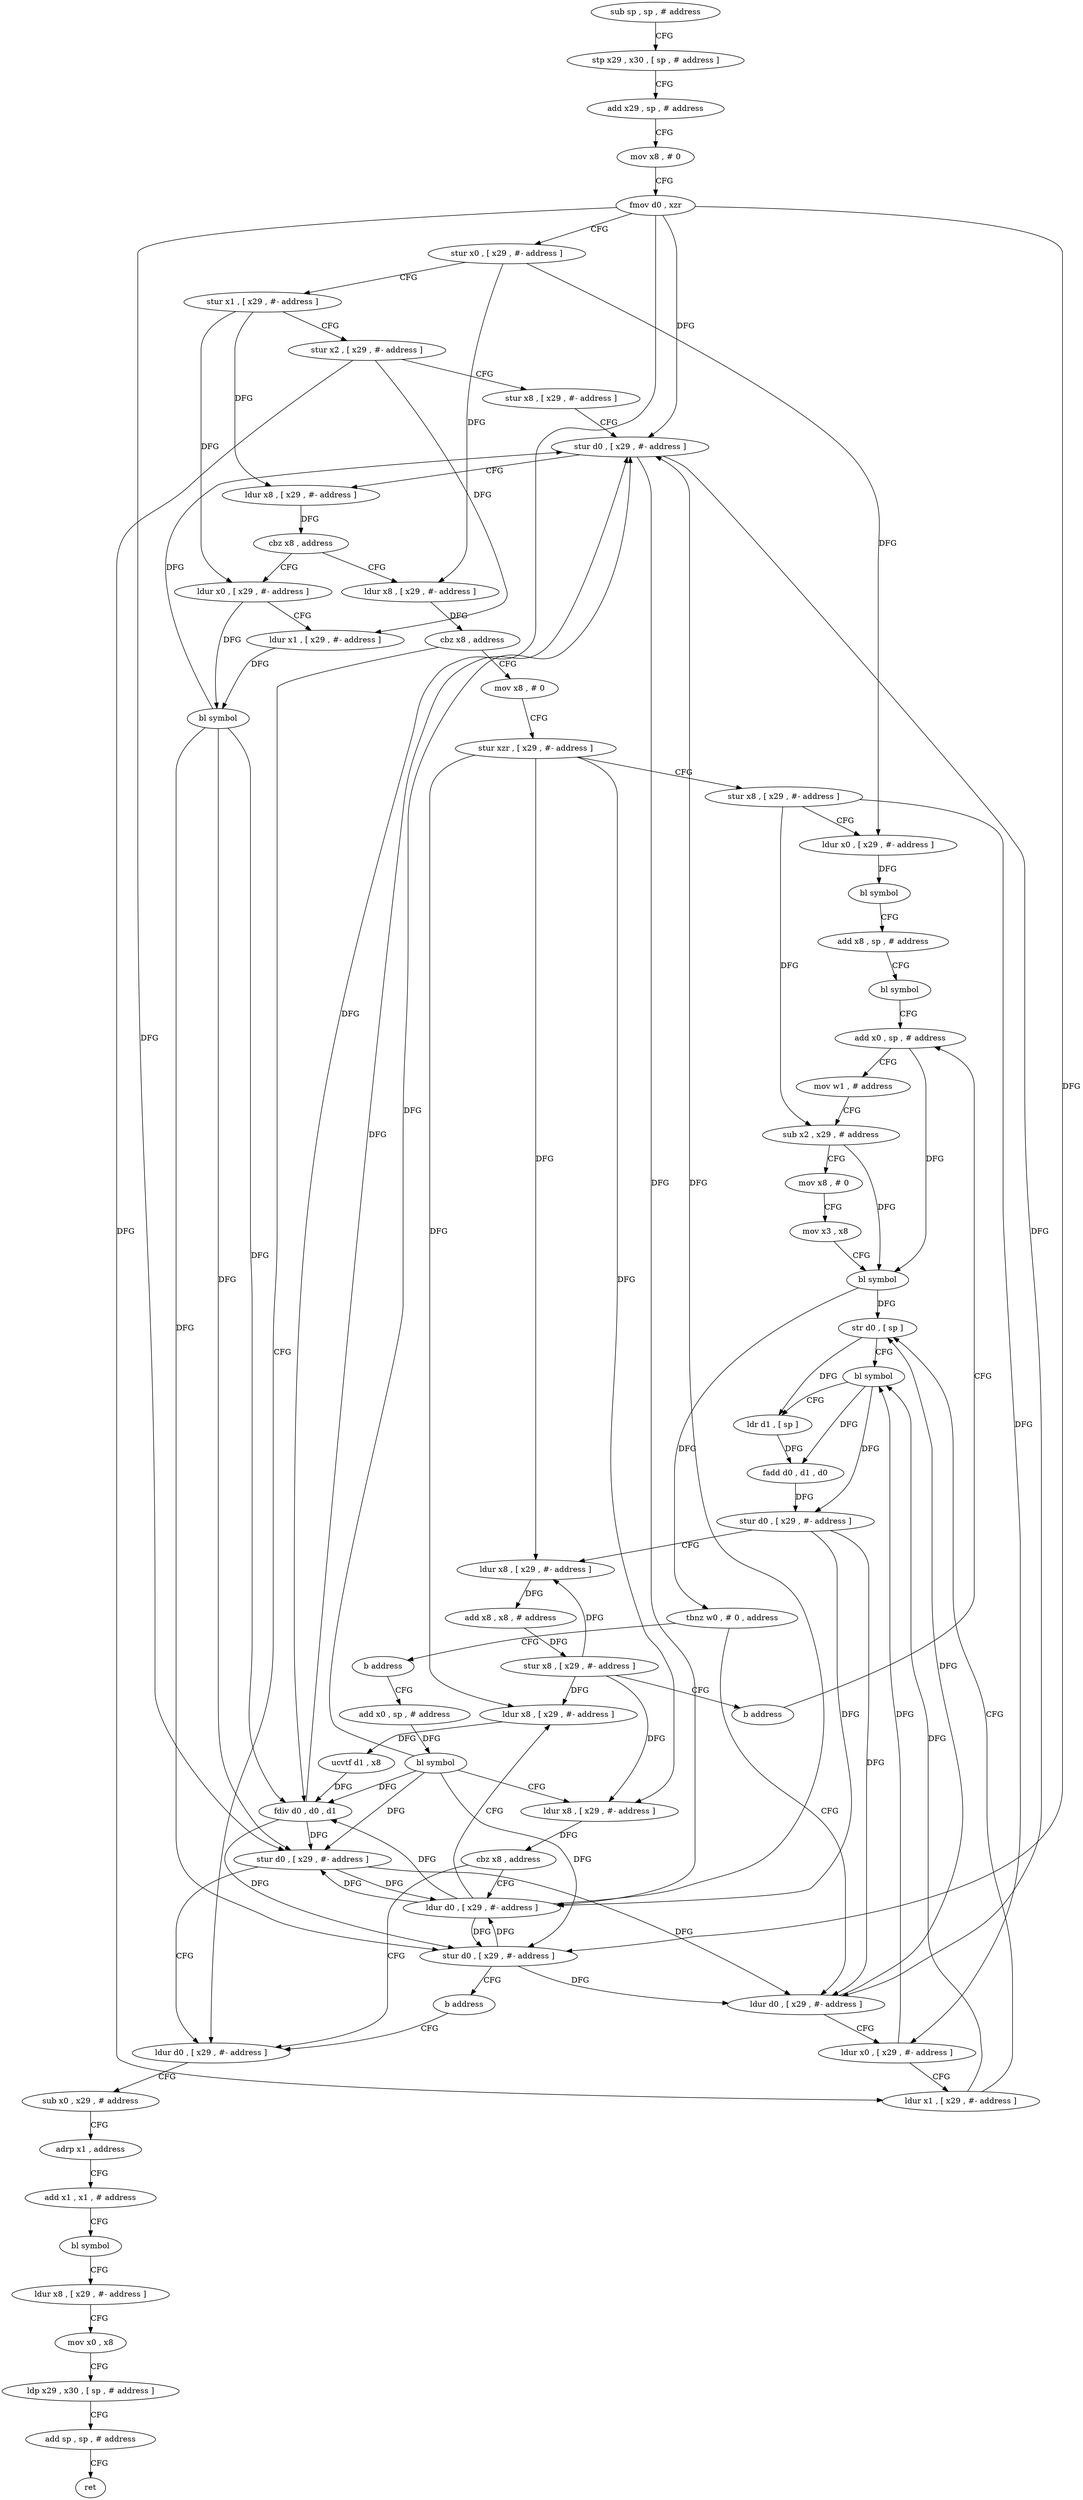 digraph "func" {
"182260" [label = "sub sp , sp , # address" ]
"182264" [label = "stp x29 , x30 , [ sp , # address ]" ]
"182268" [label = "add x29 , sp , # address" ]
"182272" [label = "mov x8 , # 0" ]
"182276" [label = "fmov d0 , xzr" ]
"182280" [label = "stur x0 , [ x29 , #- address ]" ]
"182284" [label = "stur x1 , [ x29 , #- address ]" ]
"182288" [label = "stur x2 , [ x29 , #- address ]" ]
"182292" [label = "stur x8 , [ x29 , #- address ]" ]
"182296" [label = "stur d0 , [ x29 , #- address ]" ]
"182300" [label = "ldur x8 , [ x29 , #- address ]" ]
"182304" [label = "cbz x8 , address" ]
"182328" [label = "ldur x8 , [ x29 , #- address ]" ]
"182308" [label = "ldur x0 , [ x29 , #- address ]" ]
"182332" [label = "cbz x8 , address" ]
"182480" [label = "ldur d0 , [ x29 , #- address ]" ]
"182336" [label = "mov x8 , # 0" ]
"182312" [label = "ldur x1 , [ x29 , #- address ]" ]
"182316" [label = "bl symbol" ]
"182320" [label = "stur d0 , [ x29 , #- address ]" ]
"182324" [label = "b address" ]
"182484" [label = "sub x0 , x29 , # address" ]
"182488" [label = "adrp x1 , address" ]
"182492" [label = "add x1 , x1 , # address" ]
"182496" [label = "bl symbol" ]
"182500" [label = "ldur x8 , [ x29 , #- address ]" ]
"182504" [label = "mov x0 , x8" ]
"182508" [label = "ldp x29 , x30 , [ sp , # address ]" ]
"182512" [label = "add sp , sp , # address" ]
"182516" [label = "ret" ]
"182340" [label = "stur xzr , [ x29 , #- address ]" ]
"182344" [label = "stur x8 , [ x29 , #- address ]" ]
"182348" [label = "ldur x0 , [ x29 , #- address ]" ]
"182352" [label = "bl symbol" ]
"182356" [label = "add x8 , sp , # address" ]
"182360" [label = "bl symbol" ]
"182364" [label = "add x0 , sp , # address" ]
"182396" [label = "ldur d0 , [ x29 , #- address ]" ]
"182400" [label = "ldur x0 , [ x29 , #- address ]" ]
"182404" [label = "ldur x1 , [ x29 , #- address ]" ]
"182408" [label = "str d0 , [ sp ]" ]
"182412" [label = "bl symbol" ]
"182416" [label = "ldr d1 , [ sp ]" ]
"182420" [label = "fadd d0 , d1 , d0" ]
"182424" [label = "stur d0 , [ x29 , #- address ]" ]
"182428" [label = "ldur x8 , [ x29 , #- address ]" ]
"182432" [label = "add x8 , x8 , # address" ]
"182436" [label = "stur x8 , [ x29 , #- address ]" ]
"182440" [label = "b address" ]
"182392" [label = "b address" ]
"182444" [label = "add x0 , sp , # address" ]
"182368" [label = "mov w1 , # address" ]
"182372" [label = "sub x2 , x29 , # address" ]
"182376" [label = "mov x8 , # 0" ]
"182380" [label = "mov x3 , x8" ]
"182384" [label = "bl symbol" ]
"182388" [label = "tbnz w0 , # 0 , address" ]
"182448" [label = "bl symbol" ]
"182452" [label = "ldur x8 , [ x29 , #- address ]" ]
"182456" [label = "cbz x8 , address" ]
"182460" [label = "ldur d0 , [ x29 , #- address ]" ]
"182464" [label = "ldur x8 , [ x29 , #- address ]" ]
"182468" [label = "ucvtf d1 , x8" ]
"182472" [label = "fdiv d0 , d0 , d1" ]
"182476" [label = "stur d0 , [ x29 , #- address ]" ]
"182260" -> "182264" [ label = "CFG" ]
"182264" -> "182268" [ label = "CFG" ]
"182268" -> "182272" [ label = "CFG" ]
"182272" -> "182276" [ label = "CFG" ]
"182276" -> "182280" [ label = "CFG" ]
"182276" -> "182296" [ label = "DFG" ]
"182276" -> "182320" [ label = "DFG" ]
"182276" -> "182472" [ label = "DFG" ]
"182276" -> "182476" [ label = "DFG" ]
"182280" -> "182284" [ label = "CFG" ]
"182280" -> "182328" [ label = "DFG" ]
"182280" -> "182348" [ label = "DFG" ]
"182284" -> "182288" [ label = "CFG" ]
"182284" -> "182300" [ label = "DFG" ]
"182284" -> "182308" [ label = "DFG" ]
"182288" -> "182292" [ label = "CFG" ]
"182288" -> "182312" [ label = "DFG" ]
"182288" -> "182404" [ label = "DFG" ]
"182292" -> "182296" [ label = "CFG" ]
"182296" -> "182300" [ label = "CFG" ]
"182296" -> "182396" [ label = "DFG" ]
"182296" -> "182460" [ label = "DFG" ]
"182300" -> "182304" [ label = "DFG" ]
"182304" -> "182328" [ label = "CFG" ]
"182304" -> "182308" [ label = "CFG" ]
"182328" -> "182332" [ label = "DFG" ]
"182308" -> "182312" [ label = "CFG" ]
"182308" -> "182316" [ label = "DFG" ]
"182332" -> "182480" [ label = "CFG" ]
"182332" -> "182336" [ label = "CFG" ]
"182480" -> "182484" [ label = "CFG" ]
"182336" -> "182340" [ label = "CFG" ]
"182312" -> "182316" [ label = "DFG" ]
"182316" -> "182320" [ label = "DFG" ]
"182316" -> "182296" [ label = "DFG" ]
"182316" -> "182472" [ label = "DFG" ]
"182316" -> "182476" [ label = "DFG" ]
"182320" -> "182324" [ label = "CFG" ]
"182320" -> "182396" [ label = "DFG" ]
"182320" -> "182460" [ label = "DFG" ]
"182324" -> "182480" [ label = "CFG" ]
"182484" -> "182488" [ label = "CFG" ]
"182488" -> "182492" [ label = "CFG" ]
"182492" -> "182496" [ label = "CFG" ]
"182496" -> "182500" [ label = "CFG" ]
"182500" -> "182504" [ label = "CFG" ]
"182504" -> "182508" [ label = "CFG" ]
"182508" -> "182512" [ label = "CFG" ]
"182512" -> "182516" [ label = "CFG" ]
"182340" -> "182344" [ label = "CFG" ]
"182340" -> "182428" [ label = "DFG" ]
"182340" -> "182452" [ label = "DFG" ]
"182340" -> "182464" [ label = "DFG" ]
"182344" -> "182348" [ label = "CFG" ]
"182344" -> "182400" [ label = "DFG" ]
"182344" -> "182372" [ label = "DFG" ]
"182348" -> "182352" [ label = "DFG" ]
"182352" -> "182356" [ label = "CFG" ]
"182356" -> "182360" [ label = "CFG" ]
"182360" -> "182364" [ label = "CFG" ]
"182364" -> "182368" [ label = "CFG" ]
"182364" -> "182384" [ label = "DFG" ]
"182396" -> "182400" [ label = "CFG" ]
"182396" -> "182408" [ label = "DFG" ]
"182400" -> "182404" [ label = "CFG" ]
"182400" -> "182412" [ label = "DFG" ]
"182404" -> "182408" [ label = "CFG" ]
"182404" -> "182412" [ label = "DFG" ]
"182408" -> "182412" [ label = "CFG" ]
"182408" -> "182416" [ label = "DFG" ]
"182412" -> "182416" [ label = "CFG" ]
"182412" -> "182420" [ label = "DFG" ]
"182412" -> "182424" [ label = "DFG" ]
"182416" -> "182420" [ label = "DFG" ]
"182420" -> "182424" [ label = "DFG" ]
"182424" -> "182428" [ label = "CFG" ]
"182424" -> "182396" [ label = "DFG" ]
"182424" -> "182460" [ label = "DFG" ]
"182428" -> "182432" [ label = "DFG" ]
"182432" -> "182436" [ label = "DFG" ]
"182436" -> "182440" [ label = "CFG" ]
"182436" -> "182428" [ label = "DFG" ]
"182436" -> "182452" [ label = "DFG" ]
"182436" -> "182464" [ label = "DFG" ]
"182440" -> "182364" [ label = "CFG" ]
"182392" -> "182444" [ label = "CFG" ]
"182444" -> "182448" [ label = "DFG" ]
"182368" -> "182372" [ label = "CFG" ]
"182372" -> "182376" [ label = "CFG" ]
"182372" -> "182384" [ label = "DFG" ]
"182376" -> "182380" [ label = "CFG" ]
"182380" -> "182384" [ label = "CFG" ]
"182384" -> "182388" [ label = "DFG" ]
"182384" -> "182408" [ label = "DFG" ]
"182388" -> "182396" [ label = "CFG" ]
"182388" -> "182392" [ label = "CFG" ]
"182448" -> "182452" [ label = "CFG" ]
"182448" -> "182296" [ label = "DFG" ]
"182448" -> "182320" [ label = "DFG" ]
"182448" -> "182472" [ label = "DFG" ]
"182448" -> "182476" [ label = "DFG" ]
"182452" -> "182456" [ label = "DFG" ]
"182456" -> "182480" [ label = "CFG" ]
"182456" -> "182460" [ label = "CFG" ]
"182460" -> "182464" [ label = "CFG" ]
"182460" -> "182296" [ label = "DFG" ]
"182460" -> "182320" [ label = "DFG" ]
"182460" -> "182472" [ label = "DFG" ]
"182460" -> "182476" [ label = "DFG" ]
"182464" -> "182468" [ label = "DFG" ]
"182468" -> "182472" [ label = "DFG" ]
"182472" -> "182476" [ label = "DFG" ]
"182472" -> "182296" [ label = "DFG" ]
"182472" -> "182320" [ label = "DFG" ]
"182476" -> "182480" [ label = "CFG" ]
"182476" -> "182396" [ label = "DFG" ]
"182476" -> "182460" [ label = "DFG" ]
}
